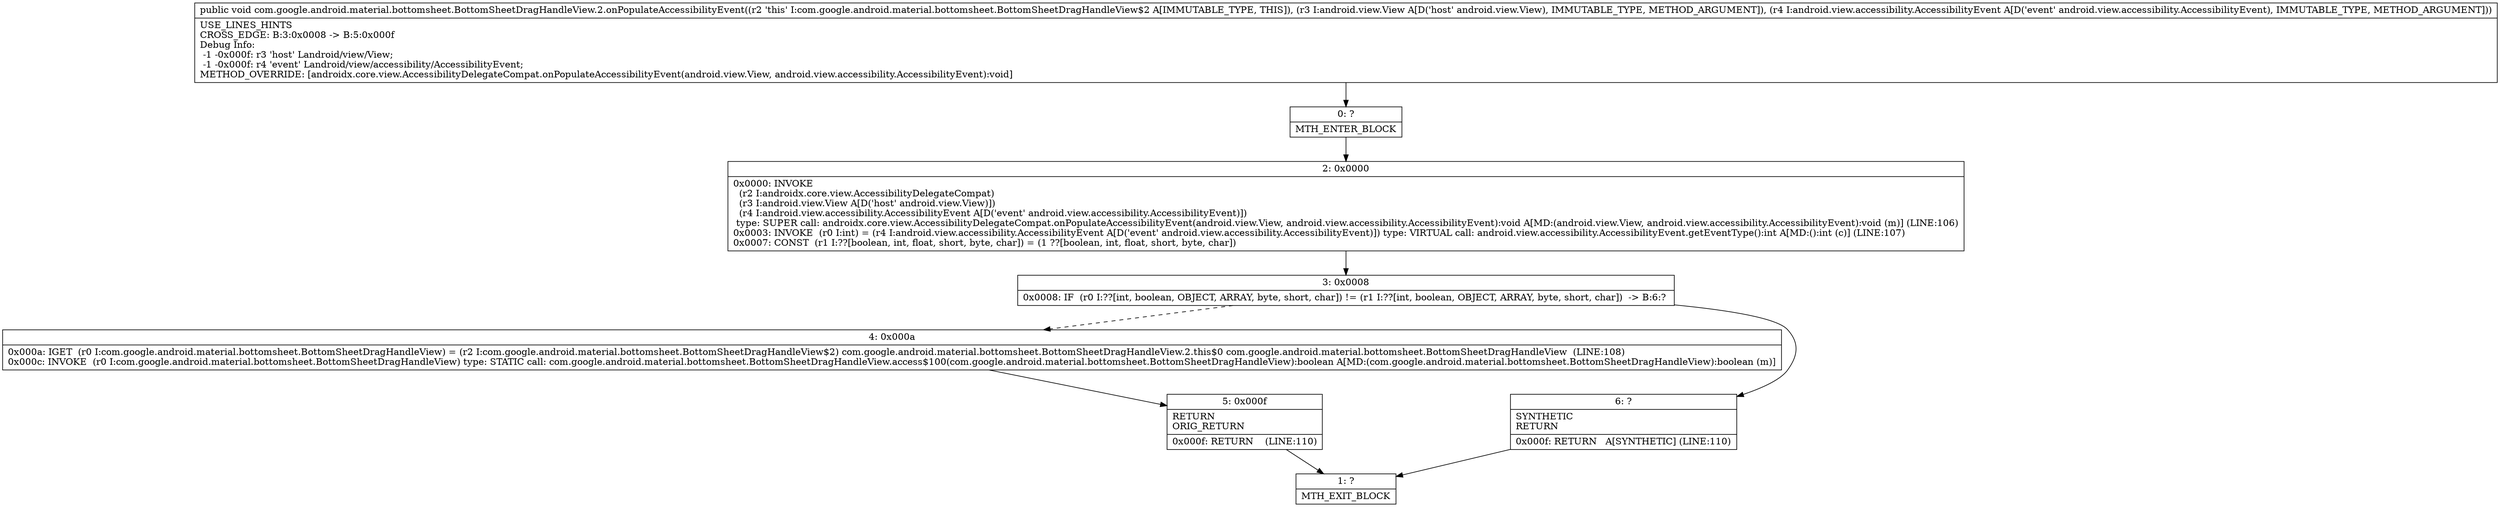 digraph "CFG forcom.google.android.material.bottomsheet.BottomSheetDragHandleView.2.onPopulateAccessibilityEvent(Landroid\/view\/View;Landroid\/view\/accessibility\/AccessibilityEvent;)V" {
Node_0 [shape=record,label="{0\:\ ?|MTH_ENTER_BLOCK\l}"];
Node_2 [shape=record,label="{2\:\ 0x0000|0x0000: INVOKE  \l  (r2 I:androidx.core.view.AccessibilityDelegateCompat)\l  (r3 I:android.view.View A[D('host' android.view.View)])\l  (r4 I:android.view.accessibility.AccessibilityEvent A[D('event' android.view.accessibility.AccessibilityEvent)])\l type: SUPER call: androidx.core.view.AccessibilityDelegateCompat.onPopulateAccessibilityEvent(android.view.View, android.view.accessibility.AccessibilityEvent):void A[MD:(android.view.View, android.view.accessibility.AccessibilityEvent):void (m)] (LINE:106)\l0x0003: INVOKE  (r0 I:int) = (r4 I:android.view.accessibility.AccessibilityEvent A[D('event' android.view.accessibility.AccessibilityEvent)]) type: VIRTUAL call: android.view.accessibility.AccessibilityEvent.getEventType():int A[MD:():int (c)] (LINE:107)\l0x0007: CONST  (r1 I:??[boolean, int, float, short, byte, char]) = (1 ??[boolean, int, float, short, byte, char]) \l}"];
Node_3 [shape=record,label="{3\:\ 0x0008|0x0008: IF  (r0 I:??[int, boolean, OBJECT, ARRAY, byte, short, char]) != (r1 I:??[int, boolean, OBJECT, ARRAY, byte, short, char])  \-\> B:6:? \l}"];
Node_4 [shape=record,label="{4\:\ 0x000a|0x000a: IGET  (r0 I:com.google.android.material.bottomsheet.BottomSheetDragHandleView) = (r2 I:com.google.android.material.bottomsheet.BottomSheetDragHandleView$2) com.google.android.material.bottomsheet.BottomSheetDragHandleView.2.this$0 com.google.android.material.bottomsheet.BottomSheetDragHandleView  (LINE:108)\l0x000c: INVOKE  (r0 I:com.google.android.material.bottomsheet.BottomSheetDragHandleView) type: STATIC call: com.google.android.material.bottomsheet.BottomSheetDragHandleView.access$100(com.google.android.material.bottomsheet.BottomSheetDragHandleView):boolean A[MD:(com.google.android.material.bottomsheet.BottomSheetDragHandleView):boolean (m)]\l}"];
Node_5 [shape=record,label="{5\:\ 0x000f|RETURN\lORIG_RETURN\l|0x000f: RETURN    (LINE:110)\l}"];
Node_1 [shape=record,label="{1\:\ ?|MTH_EXIT_BLOCK\l}"];
Node_6 [shape=record,label="{6\:\ ?|SYNTHETIC\lRETURN\l|0x000f: RETURN   A[SYNTHETIC] (LINE:110)\l}"];
MethodNode[shape=record,label="{public void com.google.android.material.bottomsheet.BottomSheetDragHandleView.2.onPopulateAccessibilityEvent((r2 'this' I:com.google.android.material.bottomsheet.BottomSheetDragHandleView$2 A[IMMUTABLE_TYPE, THIS]), (r3 I:android.view.View A[D('host' android.view.View), IMMUTABLE_TYPE, METHOD_ARGUMENT]), (r4 I:android.view.accessibility.AccessibilityEvent A[D('event' android.view.accessibility.AccessibilityEvent), IMMUTABLE_TYPE, METHOD_ARGUMENT]))  | USE_LINES_HINTS\lCROSS_EDGE: B:3:0x0008 \-\> B:5:0x000f\lDebug Info:\l  \-1 \-0x000f: r3 'host' Landroid\/view\/View;\l  \-1 \-0x000f: r4 'event' Landroid\/view\/accessibility\/AccessibilityEvent;\lMETHOD_OVERRIDE: [androidx.core.view.AccessibilityDelegateCompat.onPopulateAccessibilityEvent(android.view.View, android.view.accessibility.AccessibilityEvent):void]\l}"];
MethodNode -> Node_0;Node_0 -> Node_2;
Node_2 -> Node_3;
Node_3 -> Node_4[style=dashed];
Node_3 -> Node_6;
Node_4 -> Node_5;
Node_5 -> Node_1;
Node_6 -> Node_1;
}

